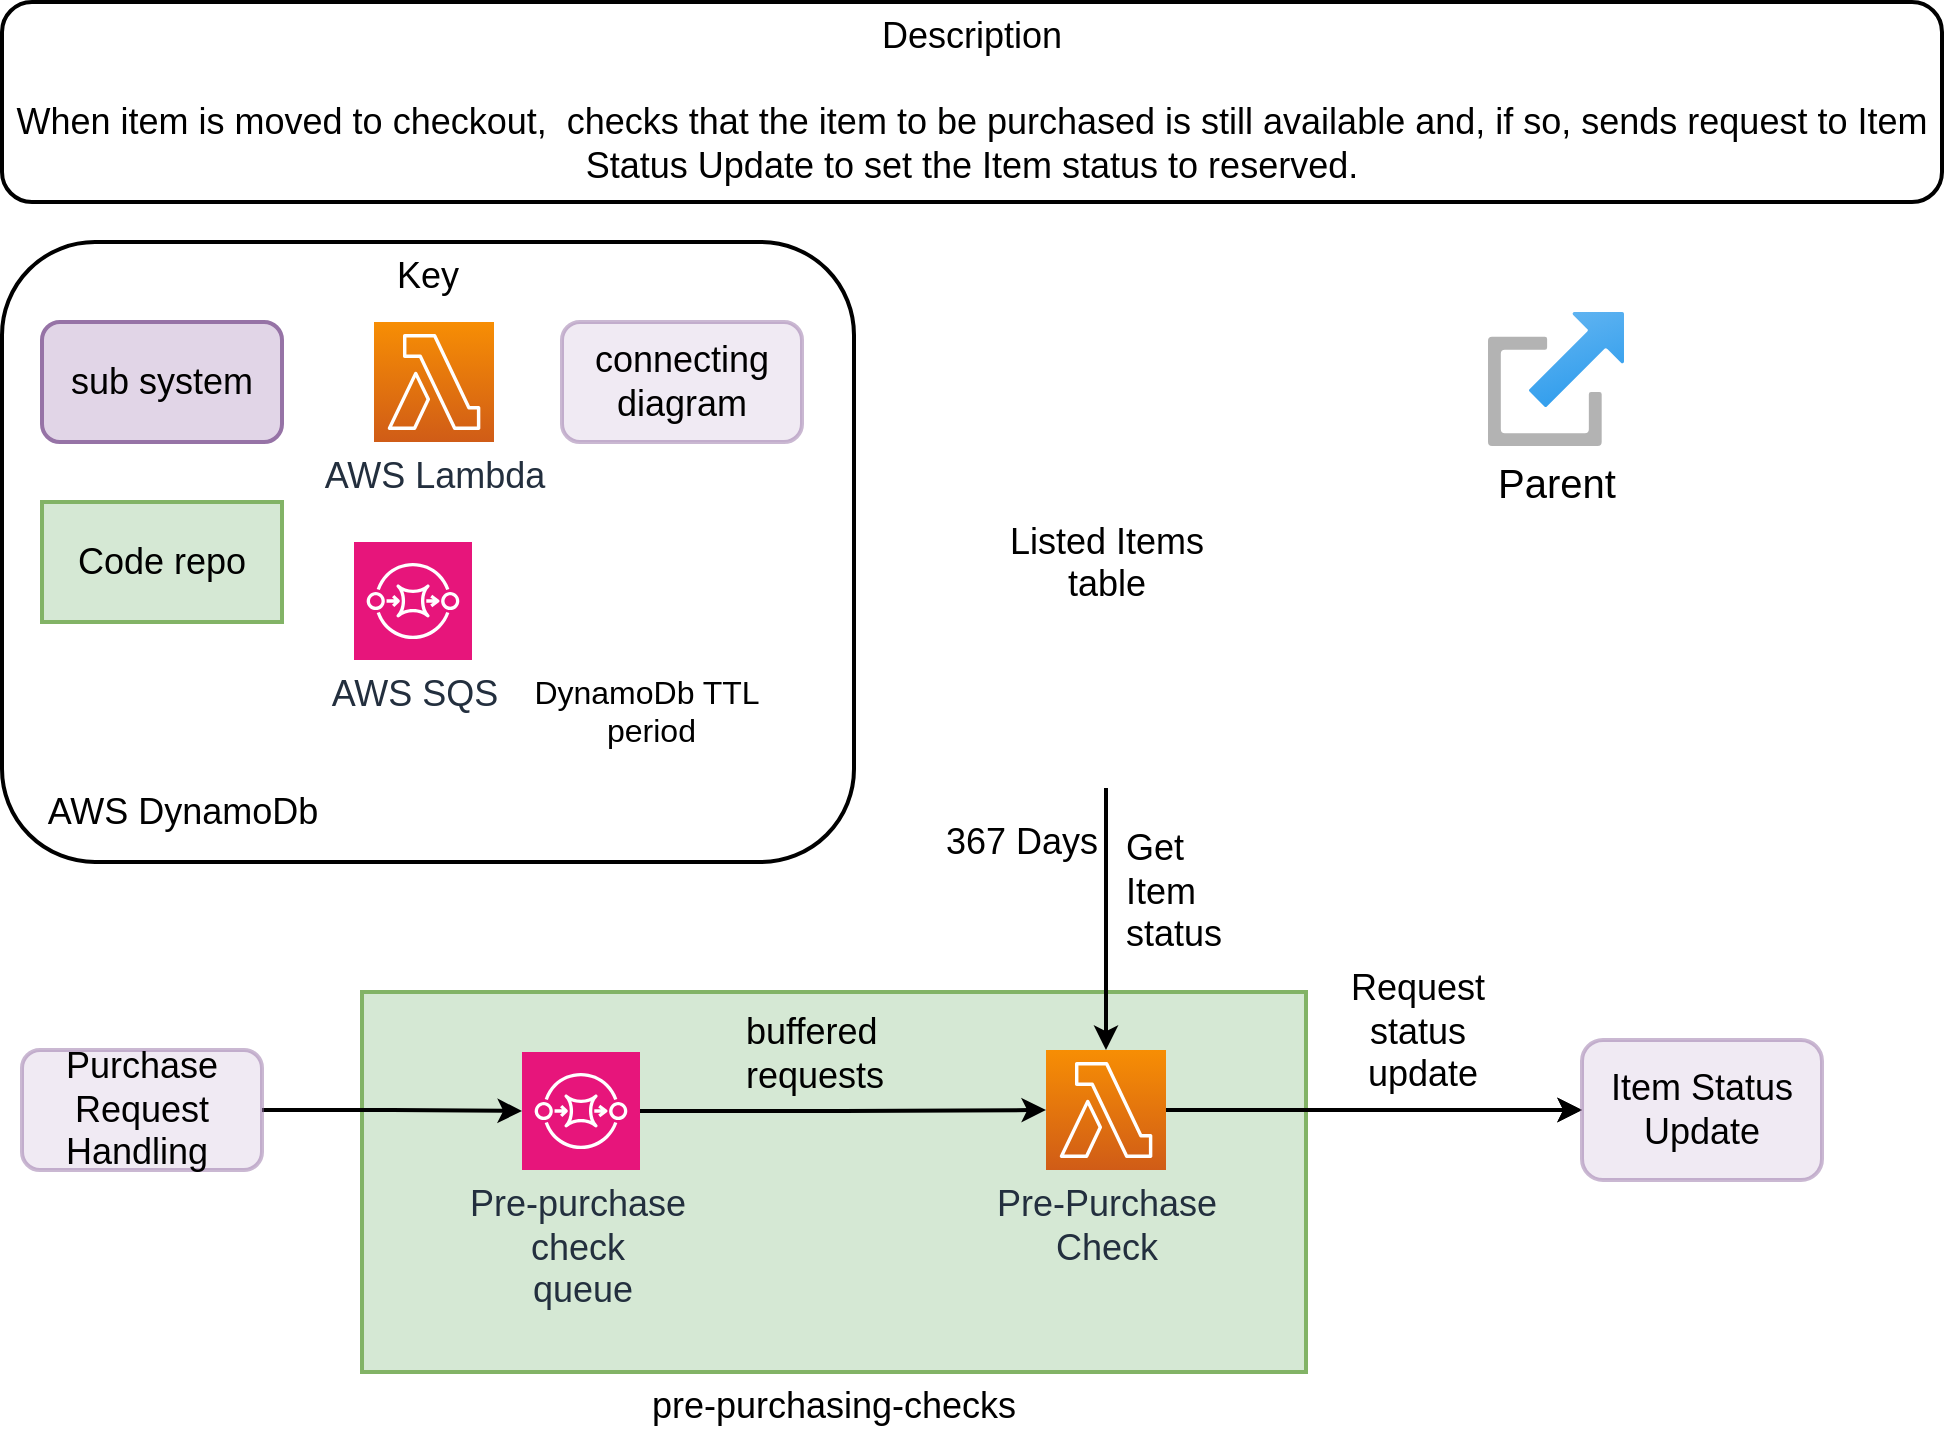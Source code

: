<mxfile version="24.2.3" type="google">
  <diagram name="Page-1" id="7i0HS5fh59K__IMDZCdu">
    <mxGraphModel grid="1" page="1" gridSize="10" guides="1" tooltips="1" connect="1" arrows="1" fold="1" pageScale="1" pageWidth="827" pageHeight="1169" math="0" shadow="0">
      <root>
        <mxCell id="0" />
        <mxCell id="1" parent="0" />
        <mxCell id="en84tyfOizJZ0K7rBSEd-10" value="pre-purchasing-checks" style="rounded=0;whiteSpace=wrap;html=1;fillColor=#d5e8d4;strokeColor=#82b366;labelPosition=center;verticalLabelPosition=bottom;align=center;verticalAlign=top;fontSize=18;labelBackgroundColor=none;strokeWidth=2;" vertex="1" parent="1">
          <mxGeometry x="-630" y="515" width="472" height="190" as="geometry" />
        </mxCell>
        <mxCell id="en84tyfOizJZ0K7rBSEd-1" value="Key" style="rounded=1;whiteSpace=wrap;html=1;labelPosition=center;verticalLabelPosition=middle;align=center;verticalAlign=top;fontSize=18;labelBackgroundColor=none;strokeWidth=2;" vertex="1" parent="1">
          <mxGeometry x="-810" y="140" width="426" height="310" as="geometry" />
        </mxCell>
        <mxCell id="en84tyfOizJZ0K7rBSEd-2" value="sub system" style="rounded=1;whiteSpace=wrap;html=1;fillColor=#e1d5e7;strokeColor=#9673a6;fontSize=18;strokeWidth=2;labelBackgroundColor=none;" vertex="1" parent="1">
          <mxGeometry x="-790" y="180" width="120" height="60" as="geometry" />
        </mxCell>
        <mxCell id="en84tyfOizJZ0K7rBSEd-6" style="edgeStyle=orthogonalEdgeStyle;rounded=0;orthogonalLoop=1;jettySize=auto;html=1;flowAnimation=0;entryX=0;entryY=0.5;entryDx=0;entryDy=0;entryPerimeter=0;fontSize=18;labelBackgroundColor=none;strokeWidth=2;" edge="1" parent="1" source="en84tyfOizJZ0K7rBSEd-7" target="en84tyfOizJZ0K7rBSEd-15">
          <mxGeometry relative="1" as="geometry">
            <mxPoint x="-518" y="535" as="targetPoint" />
          </mxGeometry>
        </mxCell>
        <mxCell id="en84tyfOizJZ0K7rBSEd-7" value="Purchase Request Handling&amp;nbsp;" style="rounded=1;whiteSpace=wrap;html=1;fillColor=#e1d5e7;strokeColor=#9673a6;fontSize=18;strokeWidth=2;labelBackgroundColor=none;opacity=50;" vertex="1" parent="1">
          <mxGeometry x="-800" y="544" width="120" height="60" as="geometry" />
        </mxCell>
        <mxCell id="en84tyfOizJZ0K7rBSEd-8" value="Code repo" style="rounded=0;whiteSpace=wrap;html=1;fillColor=#d5e8d4;strokeColor=#82b366;fontSize=18;labelBackgroundColor=none;strokeWidth=2;" vertex="1" parent="1">
          <mxGeometry x="-790" y="270" width="120" height="60" as="geometry" />
        </mxCell>
        <mxCell id="en84tyfOizJZ0K7rBSEd-18" value="buffered&lt;div&gt;requests&lt;/div&gt;" style="edgeStyle=orthogonalEdgeStyle;rounded=0;orthogonalLoop=1;jettySize=auto;html=1;entryX=0;entryY=0.5;entryDx=0;entryDy=0;entryPerimeter=0;fontSize=18;labelBackgroundColor=none;strokeWidth=2;align=left;" edge="1" parent="1" source="en84tyfOizJZ0K7rBSEd-15" target="en84tyfOizJZ0K7rBSEd-11">
          <mxGeometry x="-0.499" y="30" relative="1" as="geometry">
            <mxPoint x="-248" y="575" as="sourcePoint" />
            <mxPoint x="-204" y="575.471" as="targetPoint" />
            <mxPoint y="1" as="offset" />
          </mxGeometry>
        </mxCell>
        <mxCell id="A8VTY1zA6KB5rll78TfK-1" style="edgeStyle=orthogonalEdgeStyle;rounded=0;orthogonalLoop=1;jettySize=auto;html=1;entryX=0;entryY=0.5;entryDx=0;entryDy=0;strokeWidth=2;" edge="1" parent="1" source="en84tyfOizJZ0K7rBSEd-11" target="B2KNwrcKhyxJ70hqTyCT-1">
          <mxGeometry relative="1" as="geometry" />
        </mxCell>
        <mxCell id="en84tyfOizJZ0K7rBSEd-11" value="Pre-Purchase&lt;div&gt;Check&lt;/div&gt;" style="sketch=0;points=[[0,0,0],[0.25,0,0],[0.5,0,0],[0.75,0,0],[1,0,0],[0,1,0],[0.25,1,0],[0.5,1,0],[0.75,1,0],[1,1,0],[0,0.25,0],[0,0.5,0],[0,0.75,0],[1,0.25,0],[1,0.5,0],[1,0.75,0]];outlineConnect=0;fontColor=#232F3E;gradientColor=#F78E04;gradientDirection=north;fillColor=#D05C17;strokeColor=#ffffff;dashed=0;verticalLabelPosition=bottom;verticalAlign=top;align=center;html=1;fontSize=18;fontStyle=0;aspect=fixed;shape=mxgraph.aws4.resourceIcon;resIcon=mxgraph.aws4.lambda;labelBackgroundColor=none;strokeWidth=2;" vertex="1" parent="1">
          <mxGeometry x="-288" y="544" width="60" height="60" as="geometry" />
        </mxCell>
        <UserObject label="Parent" link="https://judewoodprofessional.atlassian.net/wiki/x/JoAY" id="en84tyfOizJZ0K7rBSEd-14">
          <mxCell style="image;aspect=fixed;html=1;points=[];align=center;fontSize=20;image=img/lib/azure2/general/Launch_Portal.svg;labelBackgroundColor=none;imageBackground=default;strokeWidth=2;" vertex="1" parent="1">
            <mxGeometry x="-67" y="175" width="68" height="67" as="geometry" />
          </mxCell>
        </UserObject>
        <mxCell id="en84tyfOizJZ0K7rBSEd-15" value="Pre-purchase&amp;nbsp;&lt;div&gt;check&amp;nbsp;&lt;/div&gt;&lt;div&gt;queue&lt;/div&gt;" style="sketch=0;points=[[0,0,0],[0.25,0,0],[0.5,0,0],[0.75,0,0],[1,0,0],[0,1,0],[0.25,1,0],[0.5,1,0],[0.75,1,0],[1,1,0],[0,0.25,0],[0,0.5,0],[0,0.75,0],[1,0.25,0],[1,0.5,0],[1,0.75,0]];outlineConnect=0;fontColor=#232F3E;fillColor=#E7157B;strokeColor=#ffffff;dashed=0;verticalLabelPosition=bottom;verticalAlign=top;align=center;html=1;fontSize=18;fontStyle=0;aspect=fixed;shape=mxgraph.aws4.resourceIcon;resIcon=mxgraph.aws4.sqs;labelBackgroundColor=none;strokeWidth=2;" vertex="1" parent="1">
          <mxGeometry x="-550" y="545" width="59" height="59" as="geometry" />
        </mxCell>
        <mxCell id="en84tyfOizJZ0K7rBSEd-20" value="AWS DynamoDb" style="shape=image;html=1;verticalAlign=top;verticalLabelPosition=bottom;imageAspect=0;aspect=fixed;image=https://cdn2.iconfinder.com/data/icons/amazon-aws-stencils/100/Database_copy_DynamoDB-128.png;fontSize=18;labelBackgroundColor=none;strokeWidth=2;" vertex="1" parent="1">
          <mxGeometry x="-754" y="340" width="68" height="68" as="geometry" />
        </mxCell>
        <mxCell id="en84tyfOizJZ0K7rBSEd-24" value="Get&lt;div&gt;Item&amp;nbsp;&lt;/div&gt;&lt;div style=&quot;&quot;&gt;status&lt;/div&gt;" style="edgeStyle=orthogonalEdgeStyle;rounded=0;orthogonalLoop=1;jettySize=auto;html=1;fontSize=18;labelBackgroundColor=none;strokeWidth=2;align=left;startArrow=none;startFill=0;entryX=0.5;entryY=0;entryDx=0;entryDy=0;entryPerimeter=0;" edge="1" parent="1" source="en84tyfOizJZ0K7rBSEd-23" target="en84tyfOizJZ0K7rBSEd-11">
          <mxGeometry x="-0.206" y="8" relative="1" as="geometry">
            <mxPoint as="offset" />
          </mxGeometry>
        </mxCell>
        <mxCell id="en84tyfOizJZ0K7rBSEd-23" value="Listed Items&lt;div&gt;table&lt;/div&gt;" style="shape=image;html=1;verticalAlign=bottom;verticalLabelPosition=top;imageAspect=0;aspect=fixed;image=https://cdn2.iconfinder.com/data/icons/amazon-aws-stencils/100/Database_copy_DynamoDB-128.png;fontSize=18;labelBackgroundColor=none;strokeWidth=2;labelPosition=center;align=center;" vertex="1" parent="1">
          <mxGeometry x="-302" y="325" width="88" height="88" as="geometry" />
        </mxCell>
        <mxCell id="en84tyfOizJZ0K7rBSEd-33" value="Request&amp;nbsp;&lt;div&gt;status&amp;nbsp;&lt;/div&gt;&lt;div&gt;update&lt;/div&gt;" style="edgeStyle=orthogonalEdgeStyle;rounded=0;orthogonalLoop=1;jettySize=auto;html=1;entryX=0;entryY=0.5;entryDx=0;entryDy=0;strokeWidth=2;flowAnimation=0;dashed=1;exitX=1;exitY=0.5;exitDx=0;exitDy=0;exitPerimeter=0;labelBackgroundColor=none;fontSize=18;" edge="1" parent="1" source="en84tyfOizJZ0K7rBSEd-11" target="B2KNwrcKhyxJ70hqTyCT-1">
          <mxGeometry x="0.231" y="39" relative="1" as="geometry">
            <mxPoint x="148" y="524" as="sourcePoint" />
            <mxPoint x="230" y="524" as="targetPoint" />
            <mxPoint as="offset" />
          </mxGeometry>
        </mxCell>
        <mxCell id="B2KNwrcKhyxJ70hqTyCT-1" value="Item Status Update" style="rounded=1;whiteSpace=wrap;html=1;fillColor=#e1d5e7;strokeColor=#9673a6;fontSize=18;strokeWidth=2;labelBackgroundColor=none;opacity=50;" vertex="1" parent="1">
          <mxGeometry x="-20" y="539" width="120" height="70" as="geometry" />
        </mxCell>
        <mxCell id="B2KNwrcKhyxJ70hqTyCT-2" value="AWS Lambda" style="sketch=0;points=[[0,0,0],[0.25,0,0],[0.5,0,0],[0.75,0,0],[1,0,0],[0,1,0],[0.25,1,0],[0.5,1,0],[0.75,1,0],[1,1,0],[0,0.25,0],[0,0.5,0],[0,0.75,0],[1,0.25,0],[1,0.5,0],[1,0.75,0]];outlineConnect=0;fontColor=#232F3E;gradientColor=#F78E04;gradientDirection=north;fillColor=#D05C17;strokeColor=#ffffff;dashed=0;verticalLabelPosition=bottom;verticalAlign=top;align=center;html=1;fontSize=18;fontStyle=0;aspect=fixed;shape=mxgraph.aws4.resourceIcon;resIcon=mxgraph.aws4.lambda;labelBackgroundColor=none;strokeWidth=2;" vertex="1" parent="1">
          <mxGeometry x="-624" y="180" width="60" height="60" as="geometry" />
        </mxCell>
        <mxCell id="B2KNwrcKhyxJ70hqTyCT-3" value="AWS SQS" style="sketch=0;points=[[0,0,0],[0.25,0,0],[0.5,0,0],[0.75,0,0],[1,0,0],[0,1,0],[0.25,1,0],[0.5,1,0],[0.75,1,0],[1,1,0],[0,0.25,0],[0,0.5,0],[0,0.75,0],[1,0.25,0],[1,0.5,0],[1,0.75,0]];outlineConnect=0;fontColor=#232F3E;fillColor=#E7157B;strokeColor=#ffffff;dashed=0;verticalLabelPosition=bottom;verticalAlign=top;align=center;html=1;fontSize=18;fontStyle=0;aspect=fixed;shape=mxgraph.aws4.resourceIcon;resIcon=mxgraph.aws4.sqs;labelBackgroundColor=none;strokeWidth=2;" vertex="1" parent="1">
          <mxGeometry x="-634" y="290" width="59" height="59" as="geometry" />
        </mxCell>
        <mxCell id="B2KNwrcKhyxJ70hqTyCT-4" value="DynamoDb TTL&lt;br&gt;&amp;nbsp;period" style="shape=image;html=1;verticalAlign=top;verticalLabelPosition=bottom;labelBackgroundColor=none;imageAspect=0;aspect=fixed;image=https://cdn1.iconfinder.com/data/icons/icons-for-a-site-1/64/advantage_speed-128.png;fontSize=16;" vertex="1" parent="1">
          <mxGeometry x="-520" y="286" width="63" height="63" as="geometry" />
        </mxCell>
        <mxCell id="B2KNwrcKhyxJ70hqTyCT-5" value="&lt;div style=&quot;font-size: 18px;&quot;&gt;367 Days&amp;nbsp;&lt;br style=&quot;font-size: 18px;&quot;&gt;&lt;/div&gt;" style="shape=image;html=1;verticalAlign=top;verticalLabelPosition=bottom;labelBackgroundColor=none;imageAspect=0;aspect=fixed;image=https://cdn1.iconfinder.com/data/icons/icons-for-a-site-1/64/advantage_speed-128.png;fontSize=18;" vertex="1" parent="1">
          <mxGeometry x="-330" y="360" width="63" height="63" as="geometry" />
        </mxCell>
        <mxCell id="B2KNwrcKhyxJ70hqTyCT-9" value="connecting diagram" style="rounded=1;whiteSpace=wrap;html=1;fillColor=#e1d5e7;strokeColor=#9673a6;fontSize=18;strokeWidth=2;labelBackgroundColor=none;fillStyle=auto;opacity=50;" vertex="1" parent="1">
          <mxGeometry x="-530" y="180" width="120" height="60" as="geometry" />
        </mxCell>
        <mxCell id="2Tsnn7EuF_mORqW4Cwoy-2" value="Description&lt;div&gt;&lt;br&gt;&lt;div&gt;When item is moved to checkout,&amp;nbsp; checks that the item to be purchased is still available and, if so, sends request to Item Status Update to set the Item status to reserved.&lt;/div&gt;&lt;/div&gt;" style="rounded=1;whiteSpace=wrap;html=1;labelPosition=center;verticalLabelPosition=middle;align=center;verticalAlign=top;fontSize=18;labelBackgroundColor=none;strokeWidth=2;" vertex="1" parent="1">
          <mxGeometry x="-810" y="20" width="970" height="100" as="geometry" />
        </mxCell>
      </root>
    </mxGraphModel>
  </diagram>
</mxfile>

